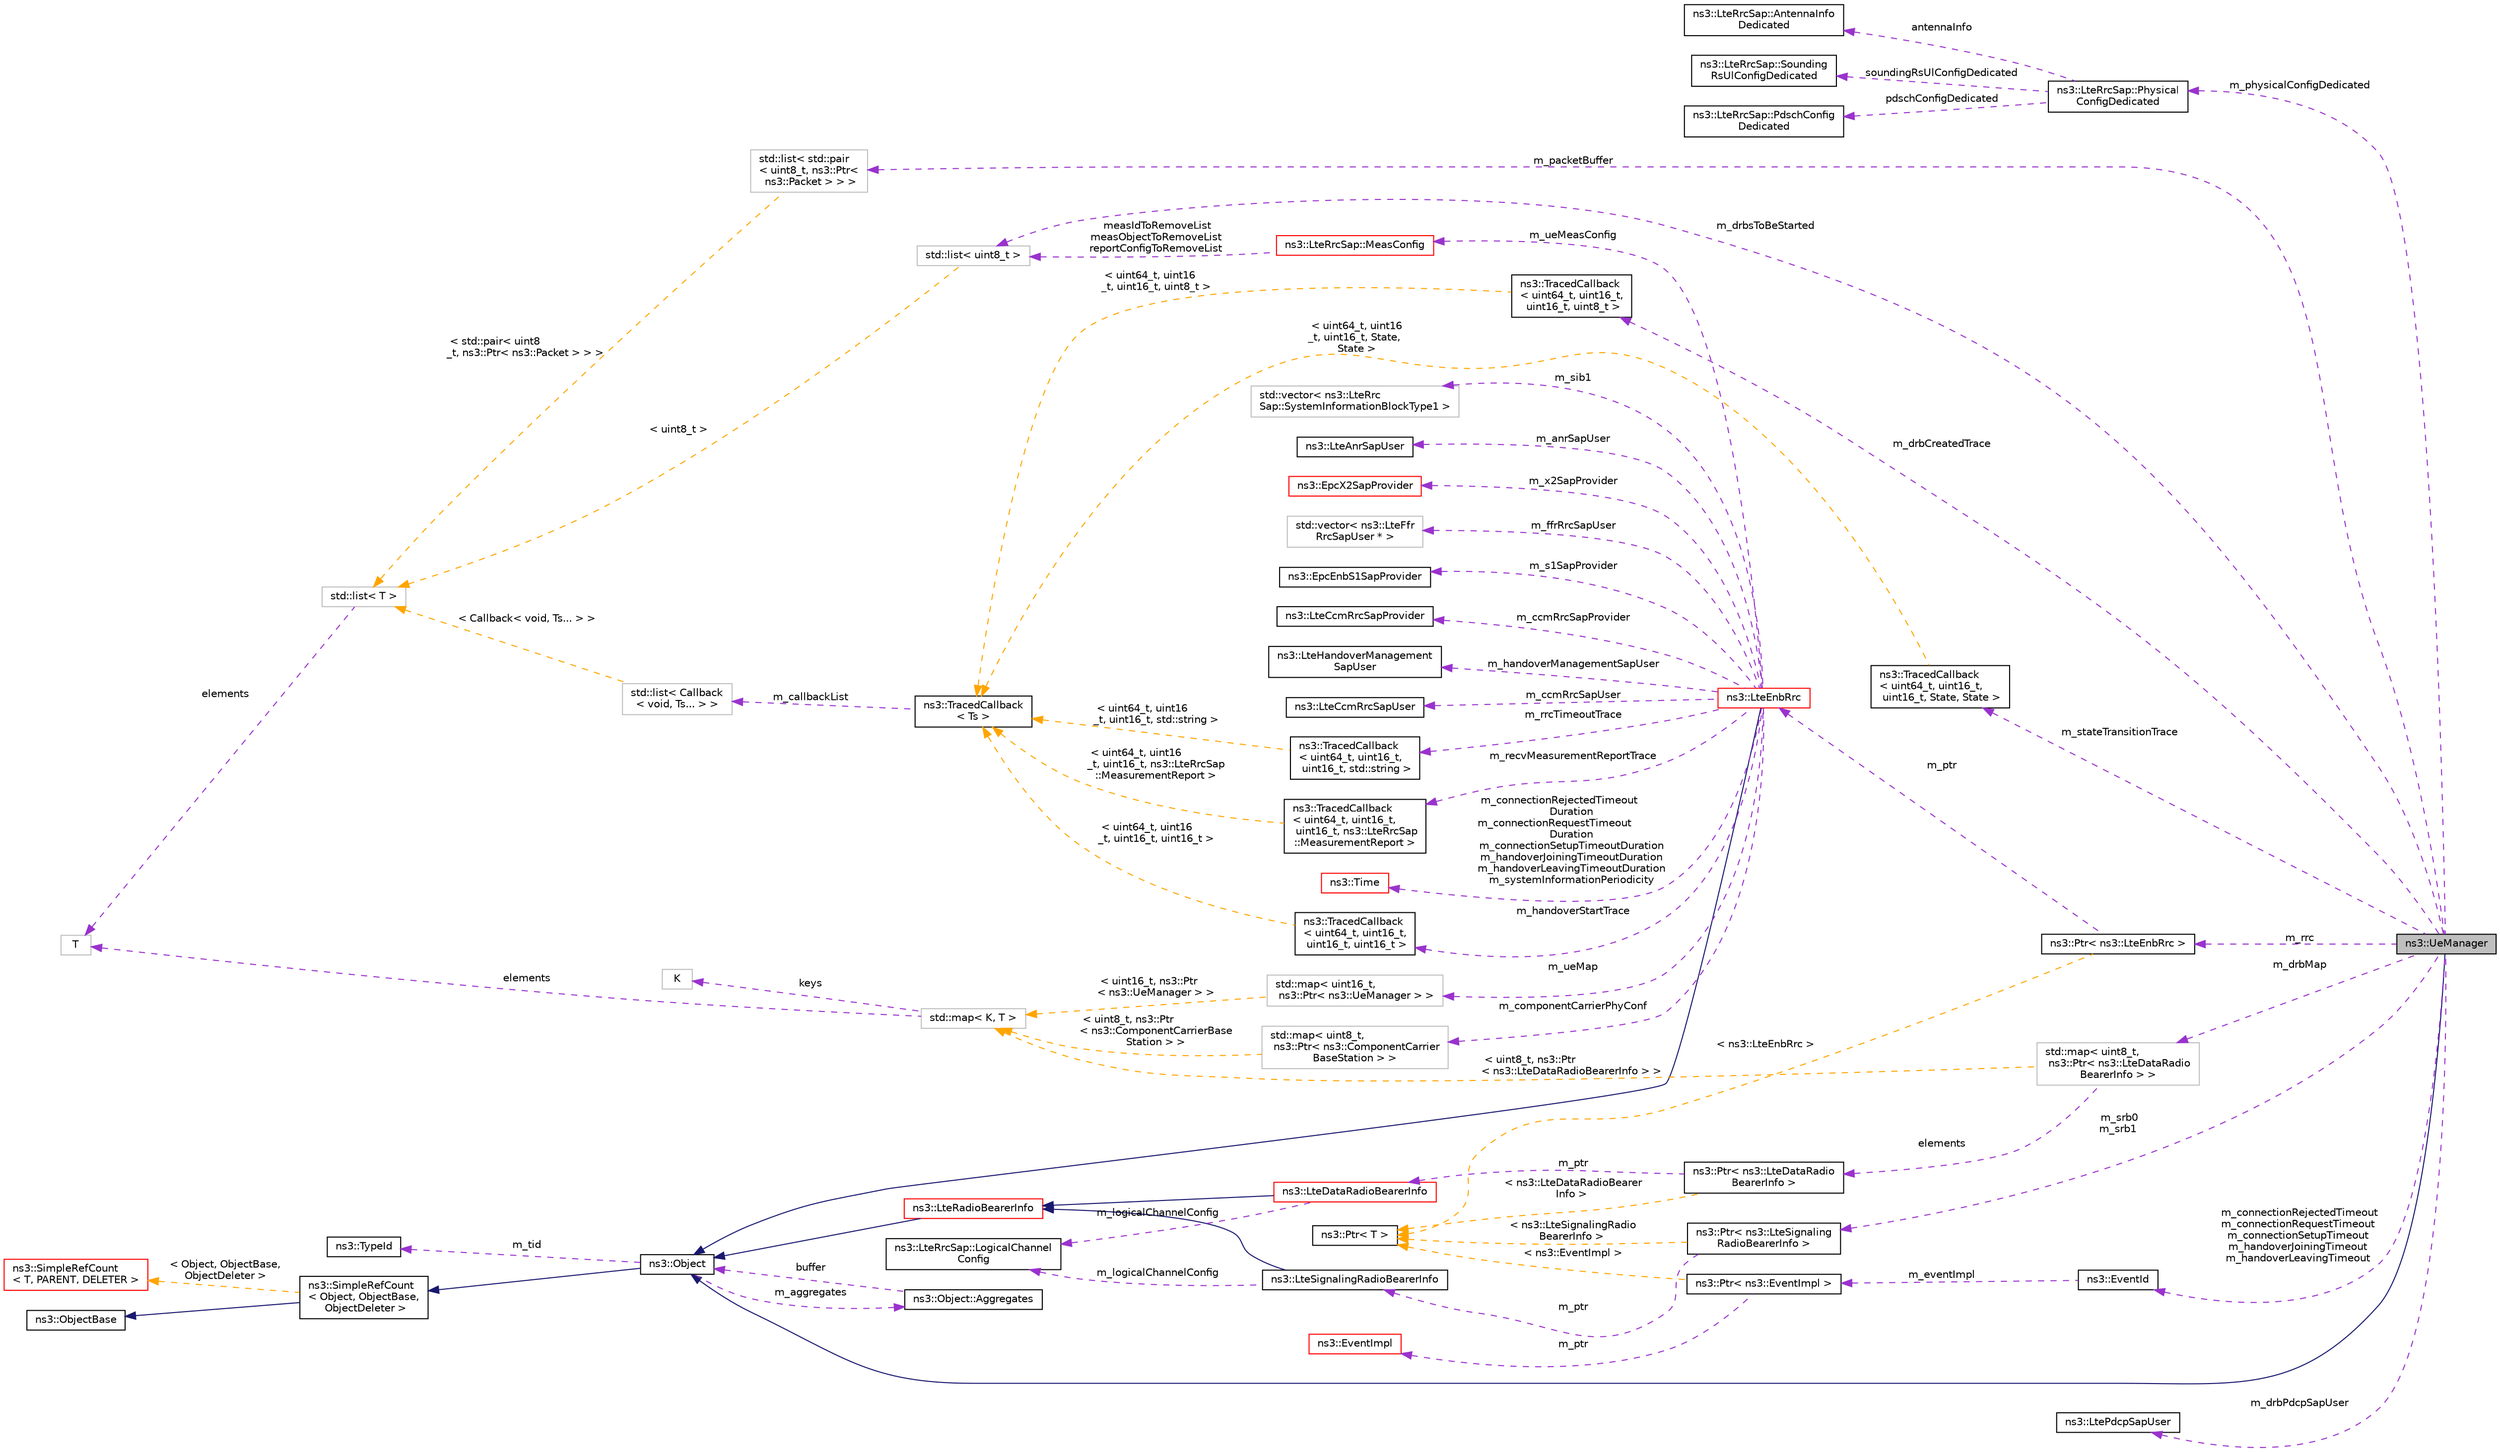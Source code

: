 digraph "ns3::UeManager"
{
 // LATEX_PDF_SIZE
  edge [fontname="Helvetica",fontsize="10",labelfontname="Helvetica",labelfontsize="10"];
  node [fontname="Helvetica",fontsize="10",shape=record];
  rankdir="LR";
  Node1 [label="ns3::UeManager",height=0.2,width=0.4,color="black", fillcolor="grey75", style="filled", fontcolor="black",tooltip="Manages all the radio bearer information possessed by the ENB RRC for a single UE."];
  Node2 -> Node1 [dir="back",color="midnightblue",fontsize="10",style="solid",fontname="Helvetica"];
  Node2 [label="ns3::Object",height=0.2,width=0.4,color="black", fillcolor="white", style="filled",URL="$classns3_1_1_object.html",tooltip="A base class which provides memory management and object aggregation."];
  Node3 -> Node2 [dir="back",color="midnightblue",fontsize="10",style="solid",fontname="Helvetica"];
  Node3 [label="ns3::SimpleRefCount\l\< Object, ObjectBase,\l ObjectDeleter \>",height=0.2,width=0.4,color="black", fillcolor="white", style="filled",URL="$classns3_1_1_simple_ref_count.html",tooltip=" "];
  Node4 -> Node3 [dir="back",color="midnightblue",fontsize="10",style="solid",fontname="Helvetica"];
  Node4 [label="ns3::ObjectBase",height=0.2,width=0.4,color="black", fillcolor="white", style="filled",URL="$classns3_1_1_object_base.html",tooltip="Anchor the ns-3 type and attribute system."];
  Node5 -> Node3 [dir="back",color="orange",fontsize="10",style="dashed",label=" \< Object, ObjectBase,\l ObjectDeleter \>" ,fontname="Helvetica"];
  Node5 [label="ns3::SimpleRefCount\l\< T, PARENT, DELETER \>",height=0.2,width=0.4,color="red", fillcolor="white", style="filled",URL="$classns3_1_1_simple_ref_count.html",tooltip="A template-based reference counting class."];
  Node7 -> Node2 [dir="back",color="darkorchid3",fontsize="10",style="dashed",label=" m_tid" ,fontname="Helvetica"];
  Node7 [label="ns3::TypeId",height=0.2,width=0.4,color="black", fillcolor="white", style="filled",URL="$classns3_1_1_type_id.html",tooltip="a unique identifier for an interface."];
  Node8 -> Node2 [dir="back",color="darkorchid3",fontsize="10",style="dashed",label=" m_aggregates" ,fontname="Helvetica"];
  Node8 [label="ns3::Object::Aggregates",height=0.2,width=0.4,color="black", fillcolor="white", style="filled",URL="$structns3_1_1_object_1_1_aggregates.html",tooltip="The list of Objects aggregated to this one."];
  Node2 -> Node8 [dir="back",color="darkorchid3",fontsize="10",style="dashed",label=" buffer" ,fontname="Helvetica"];
  Node9 -> Node1 [dir="back",color="darkorchid3",fontsize="10",style="dashed",label=" m_drbMap" ,fontname="Helvetica"];
  Node9 [label="std::map\< uint8_t,\l ns3::Ptr\< ns3::LteDataRadio\lBearerInfo \> \>",height=0.2,width=0.4,color="grey75", fillcolor="white", style="filled",tooltip=" "];
  Node10 -> Node9 [dir="back",color="darkorchid3",fontsize="10",style="dashed",label=" elements" ,fontname="Helvetica"];
  Node10 [label="ns3::Ptr\< ns3::LteDataRadio\lBearerInfo \>",height=0.2,width=0.4,color="black", fillcolor="white", style="filled",URL="$classns3_1_1_ptr.html",tooltip=" "];
  Node11 -> Node10 [dir="back",color="darkorchid3",fontsize="10",style="dashed",label=" m_ptr" ,fontname="Helvetica"];
  Node11 [label="ns3::LteDataRadioBearerInfo",height=0.2,width=0.4,color="red", fillcolor="white", style="filled",URL="$classns3_1_1_lte_data_radio_bearer_info.html",tooltip="store information on active data radio bearer instance"];
  Node12 -> Node11 [dir="back",color="midnightblue",fontsize="10",style="solid",fontname="Helvetica"];
  Node12 [label="ns3::LteRadioBearerInfo",height=0.2,width=0.4,color="red", fillcolor="white", style="filled",URL="$classns3_1_1_lte_radio_bearer_info.html",tooltip="store information on active radio bearer instance"];
  Node2 -> Node12 [dir="back",color="midnightblue",fontsize="10",style="solid",fontname="Helvetica"];
  Node37 -> Node11 [dir="back",color="darkorchid3",fontsize="10",style="dashed",label=" m_logicalChannelConfig" ,fontname="Helvetica"];
  Node37 [label="ns3::LteRrcSap::LogicalChannel\lConfig",height=0.2,width=0.4,color="black", fillcolor="white", style="filled",URL="$structns3_1_1_lte_rrc_sap_1_1_logical_channel_config.html",tooltip="LogicalChannelConfig structure."];
  Node24 -> Node10 [dir="back",color="orange",fontsize="10",style="dashed",label=" \< ns3::LteDataRadioBearer\lInfo \>" ,fontname="Helvetica"];
  Node24 [label="ns3::Ptr\< T \>",height=0.2,width=0.4,color="black", fillcolor="white", style="filled",URL="$classns3_1_1_ptr.html",tooltip="Smart pointer class similar to boost::intrusive_ptr."];
  Node44 -> Node9 [dir="back",color="orange",fontsize="10",style="dashed",label=" \< uint8_t, ns3::Ptr\l\< ns3::LteDataRadioBearerInfo \> \>" ,fontname="Helvetica"];
  Node44 [label="std::map\< K, T \>",height=0.2,width=0.4,color="grey75", fillcolor="white", style="filled",tooltip=" "];
  Node43 -> Node44 [dir="back",color="darkorchid3",fontsize="10",style="dashed",label=" keys" ,fontname="Helvetica"];
  Node43 [label="K",height=0.2,width=0.4,color="grey75", fillcolor="white", style="filled",tooltip=" "];
  Node27 -> Node44 [dir="back",color="darkorchid3",fontsize="10",style="dashed",label=" elements" ,fontname="Helvetica"];
  Node27 [label="T",height=0.2,width=0.4,color="grey75", fillcolor="white", style="filled",tooltip=" "];
  Node45 -> Node1 [dir="back",color="darkorchid3",fontsize="10",style="dashed",label=" m_physicalConfigDedicated" ,fontname="Helvetica"];
  Node45 [label="ns3::LteRrcSap::Physical\lConfigDedicated",height=0.2,width=0.4,color="black", fillcolor="white", style="filled",URL="$structns3_1_1_lte_rrc_sap_1_1_physical_config_dedicated.html",tooltip="PhysicalConfigDedicated structure."];
  Node46 -> Node45 [dir="back",color="darkorchid3",fontsize="10",style="dashed",label=" pdschConfigDedicated" ,fontname="Helvetica"];
  Node46 [label="ns3::LteRrcSap::PdschConfig\lDedicated",height=0.2,width=0.4,color="black", fillcolor="white", style="filled",URL="$structns3_1_1_lte_rrc_sap_1_1_pdsch_config_dedicated.html",tooltip="PdschConfigDedicated structure."];
  Node47 -> Node45 [dir="back",color="darkorchid3",fontsize="10",style="dashed",label=" antennaInfo" ,fontname="Helvetica"];
  Node47 [label="ns3::LteRrcSap::AntennaInfo\lDedicated",height=0.2,width=0.4,color="black", fillcolor="white", style="filled",URL="$structns3_1_1_lte_rrc_sap_1_1_antenna_info_dedicated.html",tooltip="AntennaInfoDedicated structure."];
  Node48 -> Node45 [dir="back",color="darkorchid3",fontsize="10",style="dashed",label=" soundingRsUlConfigDedicated" ,fontname="Helvetica"];
  Node48 [label="ns3::LteRrcSap::Sounding\lRsUlConfigDedicated",height=0.2,width=0.4,color="black", fillcolor="white", style="filled",URL="$structns3_1_1_lte_rrc_sap_1_1_sounding_rs_ul_config_dedicated.html",tooltip="SoundingRsUlConfigDedicated structure."];
  Node49 -> Node1 [dir="back",color="darkorchid3",fontsize="10",style="dashed",label=" m_connectionRejectedTimeout\nm_connectionRequestTimeout\nm_connectionSetupTimeout\nm_handoverJoiningTimeout\nm_handoverLeavingTimeout" ,fontname="Helvetica"];
  Node49 [label="ns3::EventId",height=0.2,width=0.4,color="black", fillcolor="white", style="filled",URL="$classns3_1_1_event_id.html",tooltip="An identifier for simulation events."];
  Node50 -> Node49 [dir="back",color="darkorchid3",fontsize="10",style="dashed",label=" m_eventImpl" ,fontname="Helvetica"];
  Node50 [label="ns3::Ptr\< ns3::EventImpl \>",height=0.2,width=0.4,color="black", fillcolor="white", style="filled",URL="$classns3_1_1_ptr.html",tooltip=" "];
  Node51 -> Node50 [dir="back",color="darkorchid3",fontsize="10",style="dashed",label=" m_ptr" ,fontname="Helvetica"];
  Node51 [label="ns3::EventImpl",height=0.2,width=0.4,color="red", fillcolor="white", style="filled",URL="$classns3_1_1_event_impl.html",tooltip="A simulation event."];
  Node24 -> Node50 [dir="back",color="orange",fontsize="10",style="dashed",label=" \< ns3::EventImpl \>" ,fontname="Helvetica"];
  Node53 -> Node1 [dir="back",color="darkorchid3",fontsize="10",style="dashed",label=" m_drbsToBeStarted" ,fontname="Helvetica"];
  Node53 [label="std::list\< uint8_t \>",height=0.2,width=0.4,color="grey75", fillcolor="white", style="filled",tooltip=" "];
  Node26 -> Node53 [dir="back",color="orange",fontsize="10",style="dashed",label=" \< uint8_t \>" ,fontname="Helvetica"];
  Node26 [label="std::list\< T \>",height=0.2,width=0.4,color="grey75", fillcolor="white", style="filled",tooltip=" "];
  Node27 -> Node26 [dir="back",color="darkorchid3",fontsize="10",style="dashed",label=" elements" ,fontname="Helvetica"];
  Node54 -> Node1 [dir="back",color="darkorchid3",fontsize="10",style="dashed",label=" m_drbCreatedTrace" ,fontname="Helvetica"];
  Node54 [label="ns3::TracedCallback\l\< uint64_t, uint16_t,\l uint16_t, uint8_t \>",height=0.2,width=0.4,color="black", fillcolor="white", style="filled",URL="$classns3_1_1_traced_callback.html",tooltip=" "];
  Node17 -> Node54 [dir="back",color="orange",fontsize="10",style="dashed",label=" \< uint64_t, uint16\l_t, uint16_t, uint8_t \>" ,fontname="Helvetica"];
  Node17 [label="ns3::TracedCallback\l\< Ts \>",height=0.2,width=0.4,color="black", fillcolor="white", style="filled",URL="$classns3_1_1_traced_callback.html",tooltip="Forward calls to a chain of Callback."];
  Node18 -> Node17 [dir="back",color="darkorchid3",fontsize="10",style="dashed",label=" m_callbackList" ,fontname="Helvetica"];
  Node18 [label="std::list\< Callback\l\< void, Ts... \> \>",height=0.2,width=0.4,color="grey75", fillcolor="white", style="filled",tooltip=" "];
  Node26 -> Node18 [dir="back",color="orange",fontsize="10",style="dashed",label=" \< Callback\< void, Ts... \> \>" ,fontname="Helvetica"];
  Node55 -> Node1 [dir="back",color="darkorchid3",fontsize="10",style="dashed",label=" m_srb0\nm_srb1" ,fontname="Helvetica"];
  Node55 [label="ns3::Ptr\< ns3::LteSignaling\lRadioBearerInfo \>",height=0.2,width=0.4,color="black", fillcolor="white", style="filled",URL="$classns3_1_1_ptr.html",tooltip=" "];
  Node56 -> Node55 [dir="back",color="darkorchid3",fontsize="10",style="dashed",label=" m_ptr" ,fontname="Helvetica"];
  Node56 [label="ns3::LteSignalingRadioBearerInfo",height=0.2,width=0.4,color="black", fillcolor="white", style="filled",URL="$classns3_1_1_lte_signaling_radio_bearer_info.html",tooltip="store information on active signaling radio bearer instance"];
  Node12 -> Node56 [dir="back",color="midnightblue",fontsize="10",style="solid",fontname="Helvetica"];
  Node37 -> Node56 [dir="back",color="darkorchid3",fontsize="10",style="dashed",label=" m_logicalChannelConfig" ,fontname="Helvetica"];
  Node24 -> Node55 [dir="back",color="orange",fontsize="10",style="dashed",label=" \< ns3::LteSignalingRadio\lBearerInfo \>" ,fontname="Helvetica"];
  Node57 -> Node1 [dir="back",color="darkorchid3",fontsize="10",style="dashed",label=" m_packetBuffer" ,fontname="Helvetica"];
  Node57 [label="std::list\< std::pair\l\< uint8_t, ns3::Ptr\<\l ns3::Packet \> \> \>",height=0.2,width=0.4,color="grey75", fillcolor="white", style="filled",tooltip=" "];
  Node26 -> Node57 [dir="back",color="orange",fontsize="10",style="dashed",label=" \< std::pair\< uint8\l_t, ns3::Ptr\< ns3::Packet \> \> \>" ,fontname="Helvetica"];
  Node58 -> Node1 [dir="back",color="darkorchid3",fontsize="10",style="dashed",label=" m_rrc" ,fontname="Helvetica"];
  Node58 [label="ns3::Ptr\< ns3::LteEnbRrc \>",height=0.2,width=0.4,color="black", fillcolor="white", style="filled",URL="$classns3_1_1_ptr.html",tooltip=" "];
  Node59 -> Node58 [dir="back",color="darkorchid3",fontsize="10",style="dashed",label=" m_ptr" ,fontname="Helvetica"];
  Node59 [label="ns3::LteEnbRrc",height=0.2,width=0.4,color="red", fillcolor="white", style="filled",URL="$classns3_1_1_lte_enb_rrc.html",tooltip="The LTE Radio Resource Control entity at the eNB."];
  Node2 -> Node59 [dir="back",color="midnightblue",fontsize="10",style="solid",fontname="Helvetica"];
  Node60 -> Node59 [dir="back",color="darkorchid3",fontsize="10",style="dashed",label=" m_sib1" ,fontname="Helvetica"];
  Node60 [label="std::vector\< ns3::LteRrc\lSap::SystemInformationBlockType1 \>",height=0.2,width=0.4,color="grey75", fillcolor="white", style="filled",tooltip=" "];
  Node66 -> Node59 [dir="back",color="darkorchid3",fontsize="10",style="dashed",label=" m_anrSapUser" ,fontname="Helvetica"];
  Node66 [label="ns3::LteAnrSapUser",height=0.2,width=0.4,color="black", fillcolor="white", style="filled",URL="$classns3_1_1_lte_anr_sap_user.html",tooltip="Service Access Point (SAP) offered by the eNodeB RRC instance to the ANR instance."];
  Node67 -> Node59 [dir="back",color="darkorchid3",fontsize="10",style="dashed",label=" m_x2SapProvider" ,fontname="Helvetica"];
  Node67 [label="ns3::EpcX2SapProvider",height=0.2,width=0.4,color="red", fillcolor="white", style="filled",URL="$classns3_1_1_epc_x2_sap_provider.html",tooltip="These service primitives of this part of the X2 SAP are provided by the X2 entity and issued by RRC e..."];
  Node69 -> Node59 [dir="back",color="darkorchid3",fontsize="10",style="dashed",label=" m_recvMeasurementReportTrace" ,fontname="Helvetica"];
  Node69 [label="ns3::TracedCallback\l\< uint64_t, uint16_t,\l uint16_t, ns3::LteRrcSap\l::MeasurementReport \>",height=0.2,width=0.4,color="black", fillcolor="white", style="filled",URL="$classns3_1_1_traced_callback.html",tooltip=" "];
  Node17 -> Node69 [dir="back",color="orange",fontsize="10",style="dashed",label=" \< uint64_t, uint16\l_t, uint16_t, ns3::LteRrcSap\l::MeasurementReport \>" ,fontname="Helvetica"];
  Node70 -> Node59 [dir="back",color="darkorchid3",fontsize="10",style="dashed",label=" m_ffrRrcSapUser" ,fontname="Helvetica"];
  Node70 [label="std::vector\< ns3::LteFfr\lRrcSapUser * \>",height=0.2,width=0.4,color="grey75", fillcolor="white", style="filled",tooltip=" "];
  Node72 -> Node59 [dir="back",color="darkorchid3",fontsize="10",style="dashed",label=" m_s1SapProvider" ,fontname="Helvetica"];
  Node72 [label="ns3::EpcEnbS1SapProvider",height=0.2,width=0.4,color="black", fillcolor="white", style="filled",URL="$classns3_1_1_epc_enb_s1_sap_provider.html",tooltip="This class implements the Service Access Point (SAP) between the LteEnbRrc and the EpcEnbApplication."];
  Node73 -> Node59 [dir="back",color="darkorchid3",fontsize="10",style="dashed",label=" m_ccmRrcSapProvider" ,fontname="Helvetica"];
  Node73 [label="ns3::LteCcmRrcSapProvider",height=0.2,width=0.4,color="black", fillcolor="white", style="filled",URL="$classns3_1_1_lte_ccm_rrc_sap_provider.html",tooltip="Service Access Point (SAP) offered by the Component Carrier Manager (CCM) instance to the eNodeB RRC ..."];
  Node74 -> Node59 [dir="back",color="darkorchid3",fontsize="10",style="dashed",label=" m_handoverManagementSapUser" ,fontname="Helvetica"];
  Node74 [label="ns3::LteHandoverManagement\lSapUser",height=0.2,width=0.4,color="black", fillcolor="white", style="filled",URL="$classns3_1_1_lte_handover_management_sap_user.html",tooltip="Service Access Point (SAP) offered by the eNodeB RRC instance to the handover algorithm instance."];
  Node75 -> Node59 [dir="back",color="darkorchid3",fontsize="10",style="dashed",label=" m_componentCarrierPhyConf" ,fontname="Helvetica"];
  Node75 [label="std::map\< uint8_t,\l ns3::Ptr\< ns3::ComponentCarrier\lBaseStation \> \>",height=0.2,width=0.4,color="grey75", fillcolor="white", style="filled",tooltip=" "];
  Node44 -> Node75 [dir="back",color="orange",fontsize="10",style="dashed",label=" \< uint8_t, ns3::Ptr\l\< ns3::ComponentCarrierBase\lStation \> \>" ,fontname="Helvetica"];
  Node79 -> Node59 [dir="back",color="darkorchid3",fontsize="10",style="dashed",label=" m_rrcTimeoutTrace" ,fontname="Helvetica"];
  Node79 [label="ns3::TracedCallback\l\< uint64_t, uint16_t,\l uint16_t, std::string \>",height=0.2,width=0.4,color="black", fillcolor="white", style="filled",URL="$classns3_1_1_traced_callback.html",tooltip=" "];
  Node17 -> Node79 [dir="back",color="orange",fontsize="10",style="dashed",label=" \< uint64_t, uint16\l_t, uint16_t, std::string \>" ,fontname="Helvetica"];
  Node80 -> Node59 [dir="back",color="darkorchid3",fontsize="10",style="dashed",label=" m_ueMap" ,fontname="Helvetica"];
  Node80 [label="std::map\< uint16_t,\l ns3::Ptr\< ns3::UeManager \> \>",height=0.2,width=0.4,color="grey75", fillcolor="white", style="filled",tooltip=" "];
  Node44 -> Node80 [dir="back",color="orange",fontsize="10",style="dashed",label=" \< uint16_t, ns3::Ptr\l\< ns3::UeManager \> \>" ,fontname="Helvetica"];
  Node82 -> Node59 [dir="back",color="darkorchid3",fontsize="10",style="dashed",label=" m_ccmRrcSapUser" ,fontname="Helvetica"];
  Node82 [label="ns3::LteCcmRrcSapUser",height=0.2,width=0.4,color="black", fillcolor="white", style="filled",URL="$classns3_1_1_lte_ccm_rrc_sap_user.html",tooltip="Service Access Point (SAP) offered by the eNodeB RRC instance to the component carrier manager (CCM) ..."];
  Node83 -> Node59 [dir="back",color="darkorchid3",fontsize="10",style="dashed",label=" m_handoverStartTrace" ,fontname="Helvetica"];
  Node83 [label="ns3::TracedCallback\l\< uint64_t, uint16_t,\l uint16_t, uint16_t \>",height=0.2,width=0.4,color="black", fillcolor="white", style="filled",URL="$classns3_1_1_traced_callback.html",tooltip=" "];
  Node17 -> Node83 [dir="back",color="orange",fontsize="10",style="dashed",label=" \< uint64_t, uint16\l_t, uint16_t, uint16_t \>" ,fontname="Helvetica"];
  Node84 -> Node59 [dir="back",color="darkorchid3",fontsize="10",style="dashed",label=" m_connectionRejectedTimeout\lDuration\nm_connectionRequestTimeout\lDuration\nm_connectionSetupTimeoutDuration\nm_handoverJoiningTimeoutDuration\nm_handoverLeavingTimeoutDuration\nm_systemInformationPeriodicity" ,fontname="Helvetica"];
  Node84 [label="ns3::Time",height=0.2,width=0.4,color="red", fillcolor="white", style="filled",URL="$classns3_1_1_time.html",tooltip="Simulation virtual time values and global simulation resolution."];
  Node86 -> Node59 [dir="back",color="darkorchid3",fontsize="10",style="dashed",label=" m_ueMeasConfig" ,fontname="Helvetica"];
  Node86 [label="ns3::LteRrcSap::MeasConfig",height=0.2,width=0.4,color="red", fillcolor="white", style="filled",URL="$structns3_1_1_lte_rrc_sap_1_1_meas_config.html",tooltip="MeasConfig structure."];
  Node53 -> Node86 [dir="back",color="darkorchid3",fontsize="10",style="dashed",label=" measIdToRemoveList\nmeasObjectToRemoveList\nreportConfigToRemoveList" ,fontname="Helvetica"];
  Node24 -> Node58 [dir="back",color="orange",fontsize="10",style="dashed",label=" \< ns3::LteEnbRrc \>" ,fontname="Helvetica"];
  Node130 -> Node1 [dir="back",color="darkorchid3",fontsize="10",style="dashed",label=" m_stateTransitionTrace" ,fontname="Helvetica"];
  Node130 [label="ns3::TracedCallback\l\< uint64_t, uint16_t,\l uint16_t, State, State \>",height=0.2,width=0.4,color="black", fillcolor="white", style="filled",URL="$classns3_1_1_traced_callback.html",tooltip=" "];
  Node17 -> Node130 [dir="back",color="orange",fontsize="10",style="dashed",label=" \< uint64_t, uint16\l_t, uint16_t, State,\l State \>" ,fontname="Helvetica"];
  Node31 -> Node1 [dir="back",color="darkorchid3",fontsize="10",style="dashed",label=" m_drbPdcpSapUser" ,fontname="Helvetica"];
  Node31 [label="ns3::LtePdcpSapUser",height=0.2,width=0.4,color="black", fillcolor="white", style="filled",URL="$classns3_1_1_lte_pdcp_sap_user.html",tooltip="Service Access Point (SAP) offered by the PDCP entity to the RRC entity See 3GPP 36...."];
}
